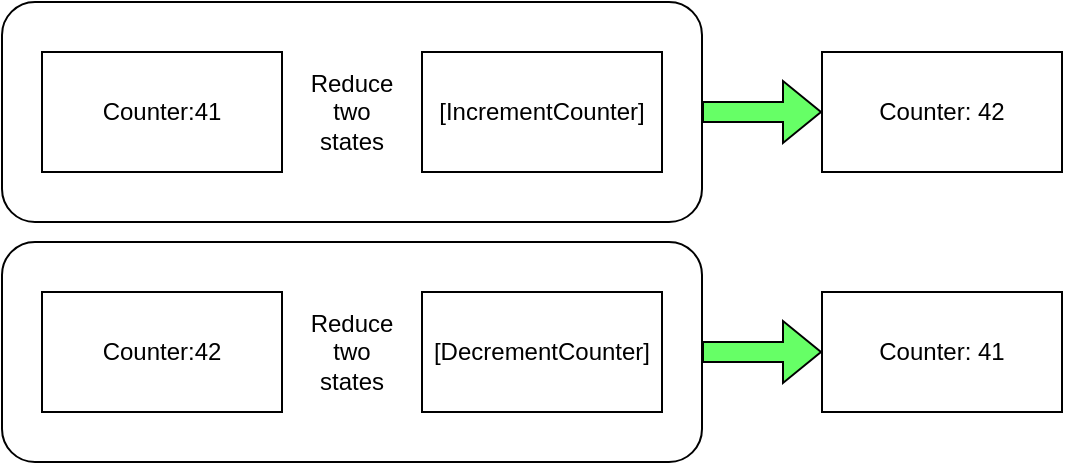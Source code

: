 <mxfile version="16.0.0" type="device"><diagram id="AYkzhq1e_qat67PCmEcU" name="Page-1"><mxGraphModel dx="1102" dy="865" grid="1" gridSize="10" guides="1" tooltips="1" connect="1" arrows="1" fold="1" page="1" pageScale="1" pageWidth="827" pageHeight="1169" math="0" shadow="0"><root><mxCell id="0"/><mxCell id="1" parent="0"/><mxCell id="zHWy-PGL_dQKAeFscyTe-5" value="Reduce&lt;br&gt;two&lt;br&gt;states" style="rounded=1;whiteSpace=wrap;html=1;" parent="1" vertex="1"><mxGeometry x="40" y="40" width="350" height="110" as="geometry"/></mxCell><mxCell id="zHWy-PGL_dQKAeFscyTe-1" value="Counter:41" style="rounded=0;whiteSpace=wrap;html=1;" parent="1" vertex="1"><mxGeometry x="60" y="65" width="120" height="60" as="geometry"/></mxCell><mxCell id="zHWy-PGL_dQKAeFscyTe-2" value="[IncrementCounter]" style="rounded=0;whiteSpace=wrap;html=1;" parent="1" vertex="1"><mxGeometry x="250" y="65" width="120" height="60" as="geometry"/></mxCell><mxCell id="zHWy-PGL_dQKAeFscyTe-3" value="Counter: 42" style="rounded=0;whiteSpace=wrap;html=1;" parent="1" vertex="1"><mxGeometry x="450" y="65" width="120" height="60" as="geometry"/></mxCell><mxCell id="zHWy-PGL_dQKAeFscyTe-6" value="" style="shape=flexArrow;endArrow=classic;html=1;rounded=0;exitX=1;exitY=0.5;exitDx=0;exitDy=0;fillColor=#66FF66;" parent="1" source="zHWy-PGL_dQKAeFscyTe-5" target="zHWy-PGL_dQKAeFscyTe-3" edge="1"><mxGeometry width="50" height="50" relative="1" as="geometry"><mxPoint x="570" y="245" as="sourcePoint"/><mxPoint x="620" y="195" as="targetPoint"/></mxGeometry></mxCell><mxCell id="JtS7TccmIfqk9QqtYRYy-1" value="Reduce&lt;br&gt;two&lt;br&gt;states" style="rounded=1;whiteSpace=wrap;html=1;" vertex="1" parent="1"><mxGeometry x="40" y="160" width="350" height="110" as="geometry"/></mxCell><mxCell id="JtS7TccmIfqk9QqtYRYy-2" value="Counter:42" style="rounded=0;whiteSpace=wrap;html=1;" vertex="1" parent="1"><mxGeometry x="60" y="185" width="120" height="60" as="geometry"/></mxCell><mxCell id="JtS7TccmIfqk9QqtYRYy-3" value="[DecrementCounter]" style="rounded=0;whiteSpace=wrap;html=1;" vertex="1" parent="1"><mxGeometry x="250" y="185" width="120" height="60" as="geometry"/></mxCell><mxCell id="JtS7TccmIfqk9QqtYRYy-4" value="Counter: 41" style="rounded=0;whiteSpace=wrap;html=1;" vertex="1" parent="1"><mxGeometry x="450" y="185" width="120" height="60" as="geometry"/></mxCell><mxCell id="JtS7TccmIfqk9QqtYRYy-5" value="" style="shape=flexArrow;endArrow=classic;html=1;rounded=0;exitX=1;exitY=0.5;exitDx=0;exitDy=0;fillColor=#66FF66;" edge="1" parent="1" source="JtS7TccmIfqk9QqtYRYy-1" target="JtS7TccmIfqk9QqtYRYy-4"><mxGeometry width="50" height="50" relative="1" as="geometry"><mxPoint x="570" y="365" as="sourcePoint"/><mxPoint x="620" y="315" as="targetPoint"/></mxGeometry></mxCell></root></mxGraphModel></diagram></mxfile>